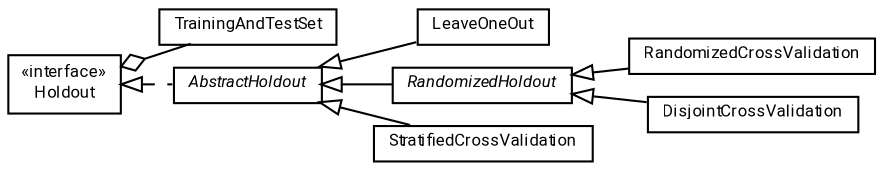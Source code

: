 #!/usr/local/bin/dot
#
# Class diagram 
# Generated by UMLGraph version R5_7_2-60-g0e99a6 (http://www.spinellis.gr/umlgraph/)
#

digraph G {
	graph [fontnames="svg"]
	edge [fontname="Roboto",fontsize=7,labelfontname="Roboto",labelfontsize=7,color="black"];
	node [fontname="Roboto",fontcolor="black",fontsize=8,shape=plaintext,margin=0,width=0,height=0];
	nodesep=0.15;
	ranksep=0.25;
	rankdir=LR;
	// de.lmu.ifi.dbs.elki.evaluation.classification.holdout.TrainingAndTestSet
	c211478 [label=<<table title="de.lmu.ifi.dbs.elki.evaluation.classification.holdout.TrainingAndTestSet" border="0" cellborder="1" cellspacing="0" cellpadding="2" href="TrainingAndTestSet.html" target="_parent">
		<tr><td><table border="0" cellspacing="0" cellpadding="1">
		<tr><td align="center" balign="center"> <font face="Roboto">TrainingAndTestSet</font> </td></tr>
		</table></td></tr>
		</table>>, URL="TrainingAndTestSet.html"];
	// de.lmu.ifi.dbs.elki.evaluation.classification.holdout.RandomizedCrossValidation
	c211479 [label=<<table title="de.lmu.ifi.dbs.elki.evaluation.classification.holdout.RandomizedCrossValidation" border="0" cellborder="1" cellspacing="0" cellpadding="2" href="RandomizedCrossValidation.html" target="_parent">
		<tr><td><table border="0" cellspacing="0" cellpadding="1">
		<tr><td align="center" balign="center"> <font face="Roboto">RandomizedCrossValidation</font> </td></tr>
		</table></td></tr>
		</table>>, URL="RandomizedCrossValidation.html"];
	// de.lmu.ifi.dbs.elki.evaluation.classification.holdout.LeaveOneOut
	c211481 [label=<<table title="de.lmu.ifi.dbs.elki.evaluation.classification.holdout.LeaveOneOut" border="0" cellborder="1" cellspacing="0" cellpadding="2" href="LeaveOneOut.html" target="_parent">
		<tr><td><table border="0" cellspacing="0" cellpadding="1">
		<tr><td align="center" balign="center"> <font face="Roboto">LeaveOneOut</font> </td></tr>
		</table></td></tr>
		</table>>, URL="LeaveOneOut.html"];
	// de.lmu.ifi.dbs.elki.evaluation.classification.holdout.RandomizedHoldout
	c211482 [label=<<table title="de.lmu.ifi.dbs.elki.evaluation.classification.holdout.RandomizedHoldout" border="0" cellborder="1" cellspacing="0" cellpadding="2" href="RandomizedHoldout.html" target="_parent">
		<tr><td><table border="0" cellspacing="0" cellpadding="1">
		<tr><td align="center" balign="center"> <font face="Roboto"><i>RandomizedHoldout</i></font> </td></tr>
		</table></td></tr>
		</table>>, URL="RandomizedHoldout.html"];
	// de.lmu.ifi.dbs.elki.evaluation.classification.holdout.StratifiedCrossValidation
	c211484 [label=<<table title="de.lmu.ifi.dbs.elki.evaluation.classification.holdout.StratifiedCrossValidation" border="0" cellborder="1" cellspacing="0" cellpadding="2" href="StratifiedCrossValidation.html" target="_parent">
		<tr><td><table border="0" cellspacing="0" cellpadding="1">
		<tr><td align="center" balign="center"> <font face="Roboto">StratifiedCrossValidation</font> </td></tr>
		</table></td></tr>
		</table>>, URL="StratifiedCrossValidation.html"];
	// de.lmu.ifi.dbs.elki.evaluation.classification.holdout.DisjointCrossValidation
	c211486 [label=<<table title="de.lmu.ifi.dbs.elki.evaluation.classification.holdout.DisjointCrossValidation" border="0" cellborder="1" cellspacing="0" cellpadding="2" href="DisjointCrossValidation.html" target="_parent">
		<tr><td><table border="0" cellspacing="0" cellpadding="1">
		<tr><td align="center" balign="center"> <font face="Roboto">DisjointCrossValidation</font> </td></tr>
		</table></td></tr>
		</table>>, URL="DisjointCrossValidation.html"];
	// de.lmu.ifi.dbs.elki.evaluation.classification.holdout.Holdout
	c211488 [label=<<table title="de.lmu.ifi.dbs.elki.evaluation.classification.holdout.Holdout" border="0" cellborder="1" cellspacing="0" cellpadding="2" href="Holdout.html" target="_parent">
		<tr><td><table border="0" cellspacing="0" cellpadding="1">
		<tr><td align="center" balign="center"> &#171;interface&#187; </td></tr>
		<tr><td align="center" balign="center"> <font face="Roboto">Holdout</font> </td></tr>
		</table></td></tr>
		</table>>, URL="Holdout.html"];
	// de.lmu.ifi.dbs.elki.evaluation.classification.holdout.AbstractHoldout
	c211489 [label=<<table title="de.lmu.ifi.dbs.elki.evaluation.classification.holdout.AbstractHoldout" border="0" cellborder="1" cellspacing="0" cellpadding="2" href="AbstractHoldout.html" target="_parent">
		<tr><td><table border="0" cellspacing="0" cellpadding="1">
		<tr><td align="center" balign="center"> <font face="Roboto"><i>AbstractHoldout</i></font> </td></tr>
		</table></td></tr>
		</table>>, URL="AbstractHoldout.html"];
	// de.lmu.ifi.dbs.elki.evaluation.classification.holdout.RandomizedCrossValidation extends de.lmu.ifi.dbs.elki.evaluation.classification.holdout.RandomizedHoldout
	c211482 -> c211479 [arrowtail=empty,dir=back,weight=10];
	// de.lmu.ifi.dbs.elki.evaluation.classification.holdout.LeaveOneOut extends de.lmu.ifi.dbs.elki.evaluation.classification.holdout.AbstractHoldout
	c211489 -> c211481 [arrowtail=empty,dir=back,weight=10];
	// de.lmu.ifi.dbs.elki.evaluation.classification.holdout.RandomizedHoldout extends de.lmu.ifi.dbs.elki.evaluation.classification.holdout.AbstractHoldout
	c211489 -> c211482 [arrowtail=empty,dir=back,weight=10];
	// de.lmu.ifi.dbs.elki.evaluation.classification.holdout.StratifiedCrossValidation extends de.lmu.ifi.dbs.elki.evaluation.classification.holdout.AbstractHoldout
	c211489 -> c211484 [arrowtail=empty,dir=back,weight=10];
	// de.lmu.ifi.dbs.elki.evaluation.classification.holdout.DisjointCrossValidation extends de.lmu.ifi.dbs.elki.evaluation.classification.holdout.RandomizedHoldout
	c211482 -> c211486 [arrowtail=empty,dir=back,weight=10];
	// de.lmu.ifi.dbs.elki.evaluation.classification.holdout.Holdout has de.lmu.ifi.dbs.elki.evaluation.classification.holdout.TrainingAndTestSet
	c211488 -> c211478 [arrowhead=none,arrowtail=ediamond,dir=back,weight=4];
	// de.lmu.ifi.dbs.elki.evaluation.classification.holdout.AbstractHoldout implements de.lmu.ifi.dbs.elki.evaluation.classification.holdout.Holdout
	c211488 -> c211489 [arrowtail=empty,style=dashed,dir=back,weight=9];
}

